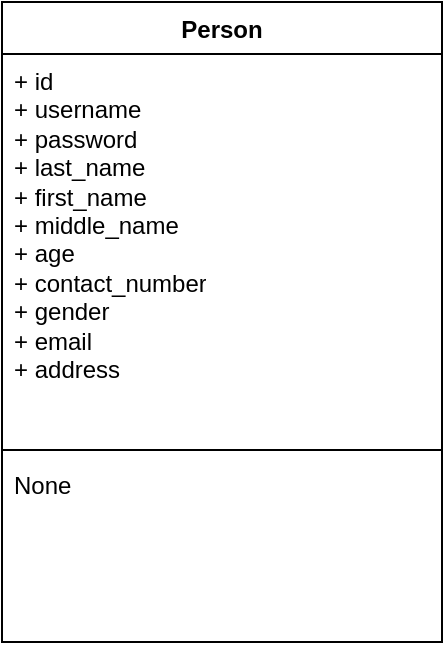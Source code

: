 <mxfile version="24.7.17">
  <diagram name="Page-1" id="Oa-FK26bRFCPUcySIC0h">
    <mxGraphModel dx="934" dy="658" grid="1" gridSize="10" guides="1" tooltips="1" connect="1" arrows="1" fold="1" page="1" pageScale="1" pageWidth="850" pageHeight="1100" math="0" shadow="0">
      <root>
        <mxCell id="0" />
        <mxCell id="1" parent="0" />
        <mxCell id="gKuDRN3ltkQSUtl-qaiG-1" value="Person" style="swimlane;fontStyle=1;align=center;verticalAlign=top;childLayout=stackLayout;horizontal=1;startSize=26;horizontalStack=0;resizeParent=1;resizeParentMax=0;resizeLast=0;collapsible=1;marginBottom=0;whiteSpace=wrap;html=1;" vertex="1" parent="1">
          <mxGeometry x="180" y="270" width="220" height="320" as="geometry" />
        </mxCell>
        <mxCell id="gKuDRN3ltkQSUtl-qaiG-2" value="+ id&lt;div&gt;+ username&lt;/div&gt;&lt;div&gt;+ password&lt;/div&gt;&lt;div&gt;+ last_name&lt;/div&gt;&lt;div&gt;+ first_name&lt;/div&gt;&lt;div&gt;+ middle_name&lt;/div&gt;&lt;div&gt;+ age&lt;br&gt;+ contact_number&lt;/div&gt;&lt;div&gt;+ gender&lt;/div&gt;&lt;div&gt;+ email&lt;/div&gt;&lt;div&gt;+ address&lt;/div&gt;" style="text;strokeColor=none;fillColor=none;align=left;verticalAlign=top;spacingLeft=4;spacingRight=4;overflow=hidden;rotatable=0;points=[[0,0.5],[1,0.5]];portConstraint=eastwest;whiteSpace=wrap;html=1;" vertex="1" parent="gKuDRN3ltkQSUtl-qaiG-1">
          <mxGeometry y="26" width="220" height="194" as="geometry" />
        </mxCell>
        <mxCell id="gKuDRN3ltkQSUtl-qaiG-3" value="" style="line;strokeWidth=1;fillColor=none;align=left;verticalAlign=middle;spacingTop=-1;spacingLeft=3;spacingRight=3;rotatable=0;labelPosition=right;points=[];portConstraint=eastwest;strokeColor=inherit;" vertex="1" parent="gKuDRN3ltkQSUtl-qaiG-1">
          <mxGeometry y="220" width="220" height="8" as="geometry" />
        </mxCell>
        <mxCell id="gKuDRN3ltkQSUtl-qaiG-4" value="None" style="text;strokeColor=none;fillColor=none;align=left;verticalAlign=top;spacingLeft=4;spacingRight=4;overflow=hidden;rotatable=0;points=[[0,0.5],[1,0.5]];portConstraint=eastwest;whiteSpace=wrap;html=1;" vertex="1" parent="gKuDRN3ltkQSUtl-qaiG-1">
          <mxGeometry y="228" width="220" height="92" as="geometry" />
        </mxCell>
      </root>
    </mxGraphModel>
  </diagram>
</mxfile>
